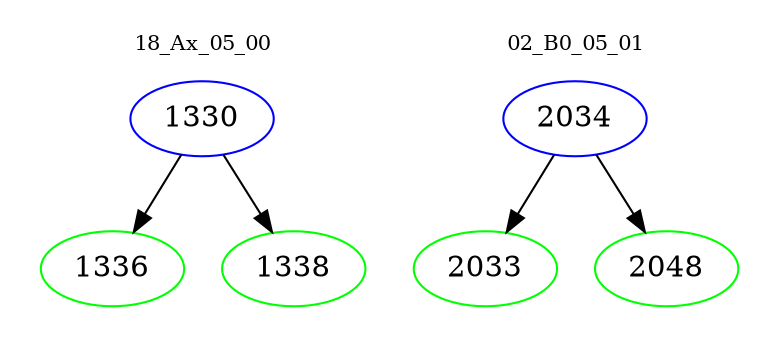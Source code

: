 digraph{
subgraph cluster_0 {
color = white
label = "18_Ax_05_00";
fontsize=10;
T0_1330 [label="1330", color="blue"]
T0_1330 -> T0_1336 [color="black"]
T0_1336 [label="1336", color="green"]
T0_1330 -> T0_1338 [color="black"]
T0_1338 [label="1338", color="green"]
}
subgraph cluster_1 {
color = white
label = "02_B0_05_01";
fontsize=10;
T1_2034 [label="2034", color="blue"]
T1_2034 -> T1_2033 [color="black"]
T1_2033 [label="2033", color="green"]
T1_2034 -> T1_2048 [color="black"]
T1_2048 [label="2048", color="green"]
}
}
